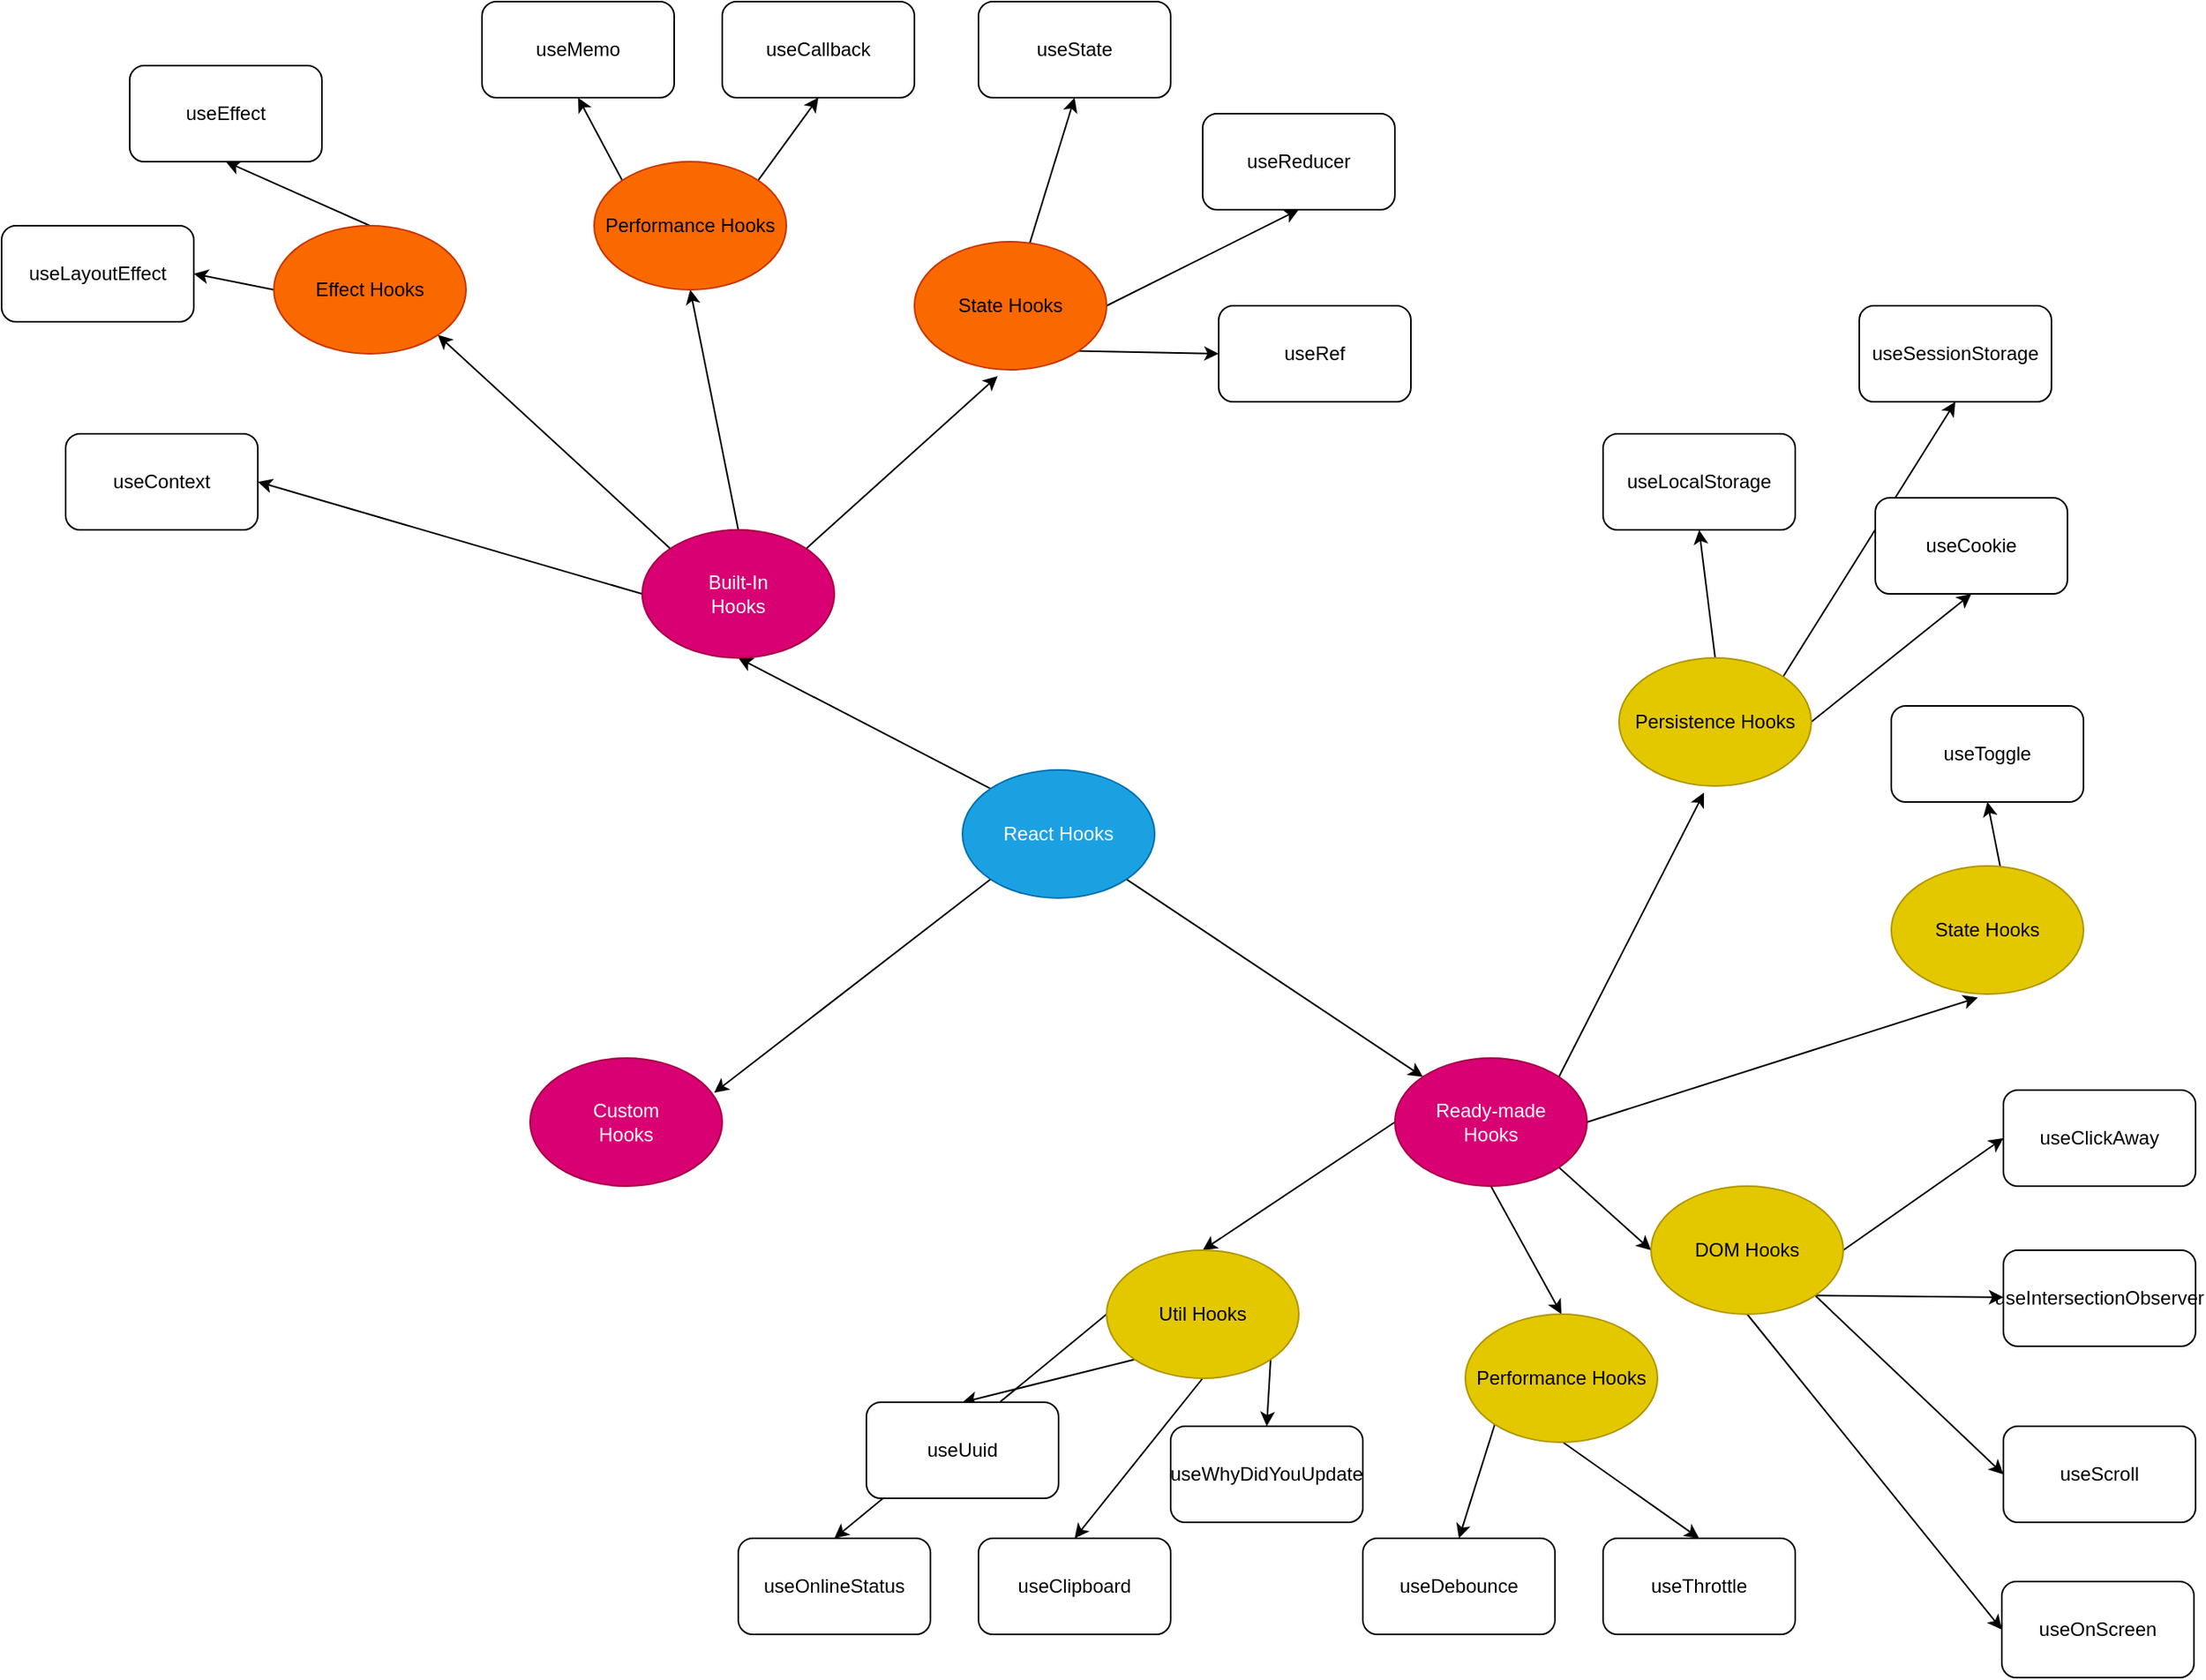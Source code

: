<mxfile>
    <diagram id="6UAR_TztfE0jeYFPlFRc" name="Page-1">
        <mxGraphModel dx="1264" dy="936" grid="1" gridSize="10" guides="1" tooltips="1" connect="1" arrows="1" fold="1" page="1" pageScale="1" pageWidth="1700" pageHeight="1100" math="0" shadow="0">
            <root>
                <mxCell id="0"/>
                <mxCell id="1" parent="0"/>
                <mxCell id="24" style="edgeStyle=none;html=1;exitX=0;exitY=0;exitDx=0;exitDy=0;entryX=0.5;entryY=1;entryDx=0;entryDy=0;" parent="1" source="2" target="3" edge="1">
                    <mxGeometry relative="1" as="geometry"/>
                </mxCell>
                <mxCell id="25" style="edgeStyle=none;html=1;exitX=1;exitY=1;exitDx=0;exitDy=0;" parent="1" source="2" target="4" edge="1">
                    <mxGeometry relative="1" as="geometry"/>
                </mxCell>
                <mxCell id="59" style="edgeStyle=none;html=1;exitX=0;exitY=1;exitDx=0;exitDy=0;entryX=0.958;entryY=0.27;entryDx=0;entryDy=0;entryPerimeter=0;" edge="1" parent="1" source="2" target="58">
                    <mxGeometry relative="1" as="geometry"/>
                </mxCell>
                <mxCell id="2" value="React Hooks" style="ellipse;whiteSpace=wrap;html=1;fillColor=#1ba1e2;fontColor=#ffffff;strokeColor=#006EAF;" parent="1" vertex="1">
                    <mxGeometry x="790" y="510" width="120" height="80" as="geometry"/>
                </mxCell>
                <mxCell id="26" style="edgeStyle=none;html=1;exitX=1;exitY=0;exitDx=0;exitDy=0;entryX=0.433;entryY=1.05;entryDx=0;entryDy=0;entryPerimeter=0;" parent="1" source="3" target="5" edge="1">
                    <mxGeometry relative="1" as="geometry"/>
                </mxCell>
                <mxCell id="34" style="edgeStyle=none;html=1;exitX=0.5;exitY=0;exitDx=0;exitDy=0;entryX=0.5;entryY=1;entryDx=0;entryDy=0;" parent="1" source="3" target="31" edge="1">
                    <mxGeometry relative="1" as="geometry"/>
                </mxCell>
                <mxCell id="41" style="edgeStyle=none;html=1;exitX=0;exitY=0;exitDx=0;exitDy=0;entryX=1;entryY=1;entryDx=0;entryDy=0;" parent="1" source="3" target="38" edge="1">
                    <mxGeometry relative="1" as="geometry"/>
                </mxCell>
                <mxCell id="42" style="edgeStyle=none;html=1;exitX=0;exitY=0.5;exitDx=0;exitDy=0;entryX=1;entryY=0.5;entryDx=0;entryDy=0;" parent="1" source="3" target="8" edge="1">
                    <mxGeometry relative="1" as="geometry"/>
                </mxCell>
                <mxCell id="3" value="Built-In&lt;br&gt;Hooks" style="ellipse;whiteSpace=wrap;html=1;fillColor=#d80073;fontColor=#ffffff;strokeColor=#A50040;" parent="1" vertex="1">
                    <mxGeometry x="590" y="360" width="120" height="80" as="geometry"/>
                </mxCell>
                <mxCell id="22" style="edgeStyle=none;html=1;exitX=1;exitY=0;exitDx=0;exitDy=0;entryX=0.442;entryY=1.052;entryDx=0;entryDy=0;entryPerimeter=0;" parent="1" source="4" target="12" edge="1">
                    <mxGeometry relative="1" as="geometry"/>
                </mxCell>
                <mxCell id="23" style="edgeStyle=none;html=1;exitX=1;exitY=0.5;exitDx=0;exitDy=0;entryX=0.45;entryY=1.027;entryDx=0;entryDy=0;entryPerimeter=0;" parent="1" source="4" target="21" edge="1">
                    <mxGeometry relative="1" as="geometry"/>
                </mxCell>
                <mxCell id="44" style="edgeStyle=none;html=1;exitX=0.5;exitY=1;exitDx=0;exitDy=0;entryX=0.5;entryY=0;entryDx=0;entryDy=0;" edge="1" parent="1" source="4" target="43">
                    <mxGeometry relative="1" as="geometry"/>
                </mxCell>
                <mxCell id="50" style="edgeStyle=none;html=1;exitX=1;exitY=1;exitDx=0;exitDy=0;entryX=0;entryY=0.5;entryDx=0;entryDy=0;" edge="1" parent="1" source="4" target="49">
                    <mxGeometry relative="1" as="geometry"/>
                </mxCell>
                <mxCell id="63" style="edgeStyle=none;html=1;exitX=0;exitY=0.5;exitDx=0;exitDy=0;entryX=0.5;entryY=0;entryDx=0;entryDy=0;" edge="1" parent="1" source="4" target="62">
                    <mxGeometry relative="1" as="geometry"/>
                </mxCell>
                <mxCell id="4" value="Ready-made &lt;br&gt;Hooks" style="ellipse;whiteSpace=wrap;html=1;fillColor=#d80073;fontColor=#ffffff;strokeColor=#A50040;" parent="1" vertex="1">
                    <mxGeometry x="1060" y="690" width="120" height="80" as="geometry"/>
                </mxCell>
                <mxCell id="10" style="edgeStyle=none;html=1;entryX=0.5;entryY=1;entryDx=0;entryDy=0;" parent="1" source="5" target="6" edge="1">
                    <mxGeometry relative="1" as="geometry"/>
                </mxCell>
                <mxCell id="11" style="edgeStyle=none;html=1;exitX=1;exitY=0.5;exitDx=0;exitDy=0;entryX=0.5;entryY=1;entryDx=0;entryDy=0;" parent="1" source="5" target="7" edge="1">
                    <mxGeometry relative="1" as="geometry"/>
                </mxCell>
                <mxCell id="20" style="edgeStyle=none;html=1;exitX=0.567;exitY=0.006;exitDx=0;exitDy=0;exitPerimeter=0;entryX=0.5;entryY=1;entryDx=0;entryDy=0;" parent="1" source="21" target="19" edge="1">
                    <mxGeometry relative="1" as="geometry">
                        <mxPoint x="1399.996" y="488.284" as="sourcePoint"/>
                    </mxGeometry>
                </mxCell>
                <mxCell id="36" style="edgeStyle=none;html=1;exitX=1;exitY=1;exitDx=0;exitDy=0;entryX=0;entryY=0.5;entryDx=0;entryDy=0;" parent="1" source="5" target="35" edge="1">
                    <mxGeometry relative="1" as="geometry"/>
                </mxCell>
                <mxCell id="5" value="State Hooks" style="ellipse;whiteSpace=wrap;html=1;fillColor=#fa6800;fontColor=#000000;strokeColor=#C73500;" parent="1" vertex="1">
                    <mxGeometry x="760" y="180" width="120" height="80" as="geometry"/>
                </mxCell>
                <mxCell id="6" value="useState" style="rounded=1;whiteSpace=wrap;html=1;" parent="1" vertex="1">
                    <mxGeometry x="800" y="30" width="120" height="60" as="geometry"/>
                </mxCell>
                <mxCell id="7" value="useReducer" style="rounded=1;whiteSpace=wrap;html=1;" parent="1" vertex="1">
                    <mxGeometry x="940" y="100" width="120" height="60" as="geometry"/>
                </mxCell>
                <mxCell id="8" value="useContext" style="rounded=1;whiteSpace=wrap;html=1;" parent="1" vertex="1">
                    <mxGeometry x="230" y="300" width="120" height="60" as="geometry"/>
                </mxCell>
                <mxCell id="16" style="edgeStyle=none;html=1;exitX=0.5;exitY=0;exitDx=0;exitDy=0;entryX=0.5;entryY=1;entryDx=0;entryDy=0;" parent="1" source="12" target="13" edge="1">
                    <mxGeometry relative="1" as="geometry"/>
                </mxCell>
                <mxCell id="17" style="edgeStyle=none;html=1;exitX=1;exitY=0;exitDx=0;exitDy=0;entryX=0.5;entryY=1;entryDx=0;entryDy=0;" parent="1" source="12" target="15" edge="1">
                    <mxGeometry relative="1" as="geometry"/>
                </mxCell>
                <mxCell id="18" style="edgeStyle=none;html=1;exitX=1;exitY=0.5;exitDx=0;exitDy=0;entryX=0.5;entryY=1;entryDx=0;entryDy=0;" parent="1" source="12" target="14" edge="1">
                    <mxGeometry relative="1" as="geometry"/>
                </mxCell>
                <mxCell id="12" value="Persistence Hooks" style="ellipse;whiteSpace=wrap;html=1;fillColor=#e3c800;fontColor=#000000;strokeColor=#B09500;" parent="1" vertex="1">
                    <mxGeometry x="1200" y="440" width="120" height="80" as="geometry"/>
                </mxCell>
                <mxCell id="13" value="useLocalStorage" style="rounded=1;whiteSpace=wrap;html=1;" parent="1" vertex="1">
                    <mxGeometry x="1190" y="300" width="120" height="60" as="geometry"/>
                </mxCell>
                <mxCell id="14" value="useCookie" style="rounded=1;whiteSpace=wrap;html=1;" parent="1" vertex="1">
                    <mxGeometry x="1360" y="340" width="120" height="60" as="geometry"/>
                </mxCell>
                <mxCell id="15" value="useSessionStorage" style="rounded=1;whiteSpace=wrap;html=1;" parent="1" vertex="1">
                    <mxGeometry x="1350" y="220" width="120" height="60" as="geometry"/>
                </mxCell>
                <mxCell id="19" value="useToggle" style="rounded=1;whiteSpace=wrap;html=1;" parent="1" vertex="1">
                    <mxGeometry x="1370.0" y="470" width="120" height="60" as="geometry"/>
                </mxCell>
                <mxCell id="21" value="State Hooks" style="ellipse;whiteSpace=wrap;html=1;fillColor=#e3c800;fontColor=#000000;strokeColor=#B09500;" parent="1" vertex="1">
                    <mxGeometry x="1370" y="570" width="120" height="80" as="geometry"/>
                </mxCell>
                <mxCell id="27" value="useEffect" style="rounded=1;whiteSpace=wrap;html=1;" parent="1" vertex="1">
                    <mxGeometry x="270" y="70" width="120" height="60" as="geometry"/>
                </mxCell>
                <mxCell id="28" value="useMemo" style="rounded=1;whiteSpace=wrap;html=1;" parent="1" vertex="1">
                    <mxGeometry x="490" y="30" width="120" height="60" as="geometry"/>
                </mxCell>
                <mxCell id="29" value="useCallback" style="rounded=1;whiteSpace=wrap;html=1;" parent="1" vertex="1">
                    <mxGeometry x="640" y="30" width="120" height="60" as="geometry"/>
                </mxCell>
                <mxCell id="32" style="edgeStyle=none;html=1;exitX=0;exitY=0;exitDx=0;exitDy=0;entryX=0.5;entryY=1;entryDx=0;entryDy=0;" parent="1" source="31" target="28" edge="1">
                    <mxGeometry relative="1" as="geometry"/>
                </mxCell>
                <mxCell id="33" style="edgeStyle=none;html=1;exitX=1;exitY=0;exitDx=0;exitDy=0;entryX=0.5;entryY=1;entryDx=0;entryDy=0;" parent="1" source="31" target="29" edge="1">
                    <mxGeometry relative="1" as="geometry"/>
                </mxCell>
                <mxCell id="31" value="Performance Hooks" style="ellipse;whiteSpace=wrap;html=1;fillColor=#fa6800;fontColor=#000000;strokeColor=#C73500;" parent="1" vertex="1">
                    <mxGeometry x="560" y="130" width="120" height="80" as="geometry"/>
                </mxCell>
                <mxCell id="35" value="useRef" style="rounded=1;whiteSpace=wrap;html=1;" parent="1" vertex="1">
                    <mxGeometry x="950" y="220" width="120" height="60" as="geometry"/>
                </mxCell>
                <mxCell id="37" value="useLayoutEffect" style="rounded=1;whiteSpace=wrap;html=1;" parent="1" vertex="1">
                    <mxGeometry x="190" y="170" width="120" height="60" as="geometry"/>
                </mxCell>
                <mxCell id="39" style="edgeStyle=none;html=1;exitX=0.5;exitY=0;exitDx=0;exitDy=0;entryX=0.5;entryY=1;entryDx=0;entryDy=0;" parent="1" source="38" target="27" edge="1">
                    <mxGeometry relative="1" as="geometry"/>
                </mxCell>
                <mxCell id="40" style="edgeStyle=none;html=1;exitX=0;exitY=0.5;exitDx=0;exitDy=0;entryX=1;entryY=0.5;entryDx=0;entryDy=0;" parent="1" source="38" target="37" edge="1">
                    <mxGeometry relative="1" as="geometry"/>
                </mxCell>
                <mxCell id="38" value="Effect Hooks" style="ellipse;whiteSpace=wrap;html=1;fillColor=#fa6800;fontColor=#000000;strokeColor=#C73500;" parent="1" vertex="1">
                    <mxGeometry x="360" y="170" width="120" height="80" as="geometry"/>
                </mxCell>
                <mxCell id="47" style="edgeStyle=none;html=1;exitX=0;exitY=1;exitDx=0;exitDy=0;entryX=0.5;entryY=0;entryDx=0;entryDy=0;" edge="1" parent="1" target="45">
                    <mxGeometry relative="1" as="geometry">
                        <mxPoint x="1122.574" y="918.284" as="sourcePoint"/>
                        <mxPoint x="1015" y="980" as="targetPoint"/>
                    </mxGeometry>
                </mxCell>
                <mxCell id="48" style="edgeStyle=none;html=1;exitX=0.5;exitY=1;exitDx=0;exitDy=0;entryX=0.5;entryY=0;entryDx=0;entryDy=0;" edge="1" parent="1" target="46">
                    <mxGeometry relative="1" as="geometry">
                        <mxPoint x="1165" y="930" as="sourcePoint"/>
                        <mxPoint x="1175" y="1010" as="targetPoint"/>
                    </mxGeometry>
                </mxCell>
                <mxCell id="43" value="Performance Hooks" style="ellipse;whiteSpace=wrap;html=1;fillColor=#e3c800;fontColor=#000000;strokeColor=#B09500;" vertex="1" parent="1">
                    <mxGeometry x="1104" y="850" width="120" height="80" as="geometry"/>
                </mxCell>
                <mxCell id="45" value="useDebounce" style="rounded=1;whiteSpace=wrap;html=1;" vertex="1" parent="1">
                    <mxGeometry x="1040.0" y="990" width="120" height="60" as="geometry"/>
                </mxCell>
                <mxCell id="46" value="useThrottle" style="rounded=1;whiteSpace=wrap;html=1;" vertex="1" parent="1">
                    <mxGeometry x="1190.0" y="990" width="120" height="60" as="geometry"/>
                </mxCell>
                <mxCell id="52" style="edgeStyle=none;html=1;exitX=1;exitY=0.5;exitDx=0;exitDy=0;entryX=0;entryY=0.5;entryDx=0;entryDy=0;" edge="1" parent="1" source="49" target="51">
                    <mxGeometry relative="1" as="geometry"/>
                </mxCell>
                <mxCell id="54" style="edgeStyle=none;html=1;exitX=1;exitY=1;exitDx=0;exitDy=0;" edge="1" parent="1" source="49" target="53">
                    <mxGeometry relative="1" as="geometry"/>
                </mxCell>
                <mxCell id="57" style="edgeStyle=none;html=1;exitX=1;exitY=1;exitDx=0;exitDy=0;entryX=0;entryY=0.5;entryDx=0;entryDy=0;" edge="1" parent="1" source="49" target="56">
                    <mxGeometry relative="1" as="geometry"/>
                </mxCell>
                <mxCell id="61" style="edgeStyle=none;html=1;exitX=0.5;exitY=1;exitDx=0;exitDy=0;entryX=0;entryY=0.5;entryDx=0;entryDy=0;" edge="1" parent="1" source="49" target="60">
                    <mxGeometry relative="1" as="geometry"/>
                </mxCell>
                <mxCell id="49" value="DOM Hooks" style="ellipse;whiteSpace=wrap;html=1;fillColor=#e3c800;fontColor=#000000;strokeColor=#B09500;" vertex="1" parent="1">
                    <mxGeometry x="1220" y="770" width="120" height="80" as="geometry"/>
                </mxCell>
                <mxCell id="51" value="useClickAway" style="rounded=1;whiteSpace=wrap;html=1;" vertex="1" parent="1">
                    <mxGeometry x="1440.0" y="710" width="120" height="60" as="geometry"/>
                </mxCell>
                <mxCell id="53" value="useIntersectionObserver" style="rounded=1;whiteSpace=wrap;html=1;" vertex="1" parent="1">
                    <mxGeometry x="1440" y="810" width="120" height="60" as="geometry"/>
                </mxCell>
                <mxCell id="56" value="useScroll" style="rounded=1;whiteSpace=wrap;html=1;" vertex="1" parent="1">
                    <mxGeometry x="1440" y="920" width="120" height="60" as="geometry"/>
                </mxCell>
                <mxCell id="58" value="Custom &lt;br&gt;Hooks" style="ellipse;whiteSpace=wrap;html=1;fillColor=#d80073;fontColor=#ffffff;strokeColor=#A50040;" vertex="1" parent="1">
                    <mxGeometry x="520" y="690" width="120" height="80" as="geometry"/>
                </mxCell>
                <mxCell id="60" value="useOnScreen" style="rounded=1;whiteSpace=wrap;html=1;" vertex="1" parent="1">
                    <mxGeometry x="1439" y="1017" width="120" height="60" as="geometry"/>
                </mxCell>
                <mxCell id="65" style="edgeStyle=none;html=1;exitX=1;exitY=1;exitDx=0;exitDy=0;entryX=0.5;entryY=0;entryDx=0;entryDy=0;" edge="1" parent="1" source="62" target="64">
                    <mxGeometry relative="1" as="geometry"/>
                </mxCell>
                <mxCell id="67" style="edgeStyle=none;html=1;exitX=0.5;exitY=1;exitDx=0;exitDy=0;entryX=0.5;entryY=0;entryDx=0;entryDy=0;" edge="1" parent="1" source="62" target="66">
                    <mxGeometry relative="1" as="geometry"/>
                </mxCell>
                <mxCell id="70" style="edgeStyle=none;html=1;exitX=0;exitY=1;exitDx=0;exitDy=0;entryX=0.5;entryY=0;entryDx=0;entryDy=0;" edge="1" parent="1" source="62" target="69">
                    <mxGeometry relative="1" as="geometry"/>
                </mxCell>
                <mxCell id="71" style="edgeStyle=none;html=1;exitX=0;exitY=0.5;exitDx=0;exitDy=0;entryX=0.5;entryY=0;entryDx=0;entryDy=0;" edge="1" parent="1" source="62" target="68">
                    <mxGeometry relative="1" as="geometry"/>
                </mxCell>
                <mxCell id="62" value="Util Hooks" style="ellipse;whiteSpace=wrap;html=1;fillColor=#e3c800;fontColor=#000000;strokeColor=#B09500;" vertex="1" parent="1">
                    <mxGeometry x="880" y="810" width="120" height="80" as="geometry"/>
                </mxCell>
                <mxCell id="64" value="useWhyDidYouUpdate" style="rounded=1;whiteSpace=wrap;html=1;" vertex="1" parent="1">
                    <mxGeometry x="920.0" y="920" width="120" height="60" as="geometry"/>
                </mxCell>
                <mxCell id="66" value="useClipboard" style="rounded=1;whiteSpace=wrap;html=1;" vertex="1" parent="1">
                    <mxGeometry x="800.0" y="990" width="120" height="60" as="geometry"/>
                </mxCell>
                <mxCell id="68" value="useOnlineStatus" style="rounded=1;whiteSpace=wrap;html=1;" vertex="1" parent="1">
                    <mxGeometry x="650.0" y="990" width="120" height="60" as="geometry"/>
                </mxCell>
                <mxCell id="69" value="useUuid" style="rounded=1;whiteSpace=wrap;html=1;" vertex="1" parent="1">
                    <mxGeometry x="730.0" y="905" width="120" height="60" as="geometry"/>
                </mxCell>
            </root>
        </mxGraphModel>
    </diagram>
</mxfile>
